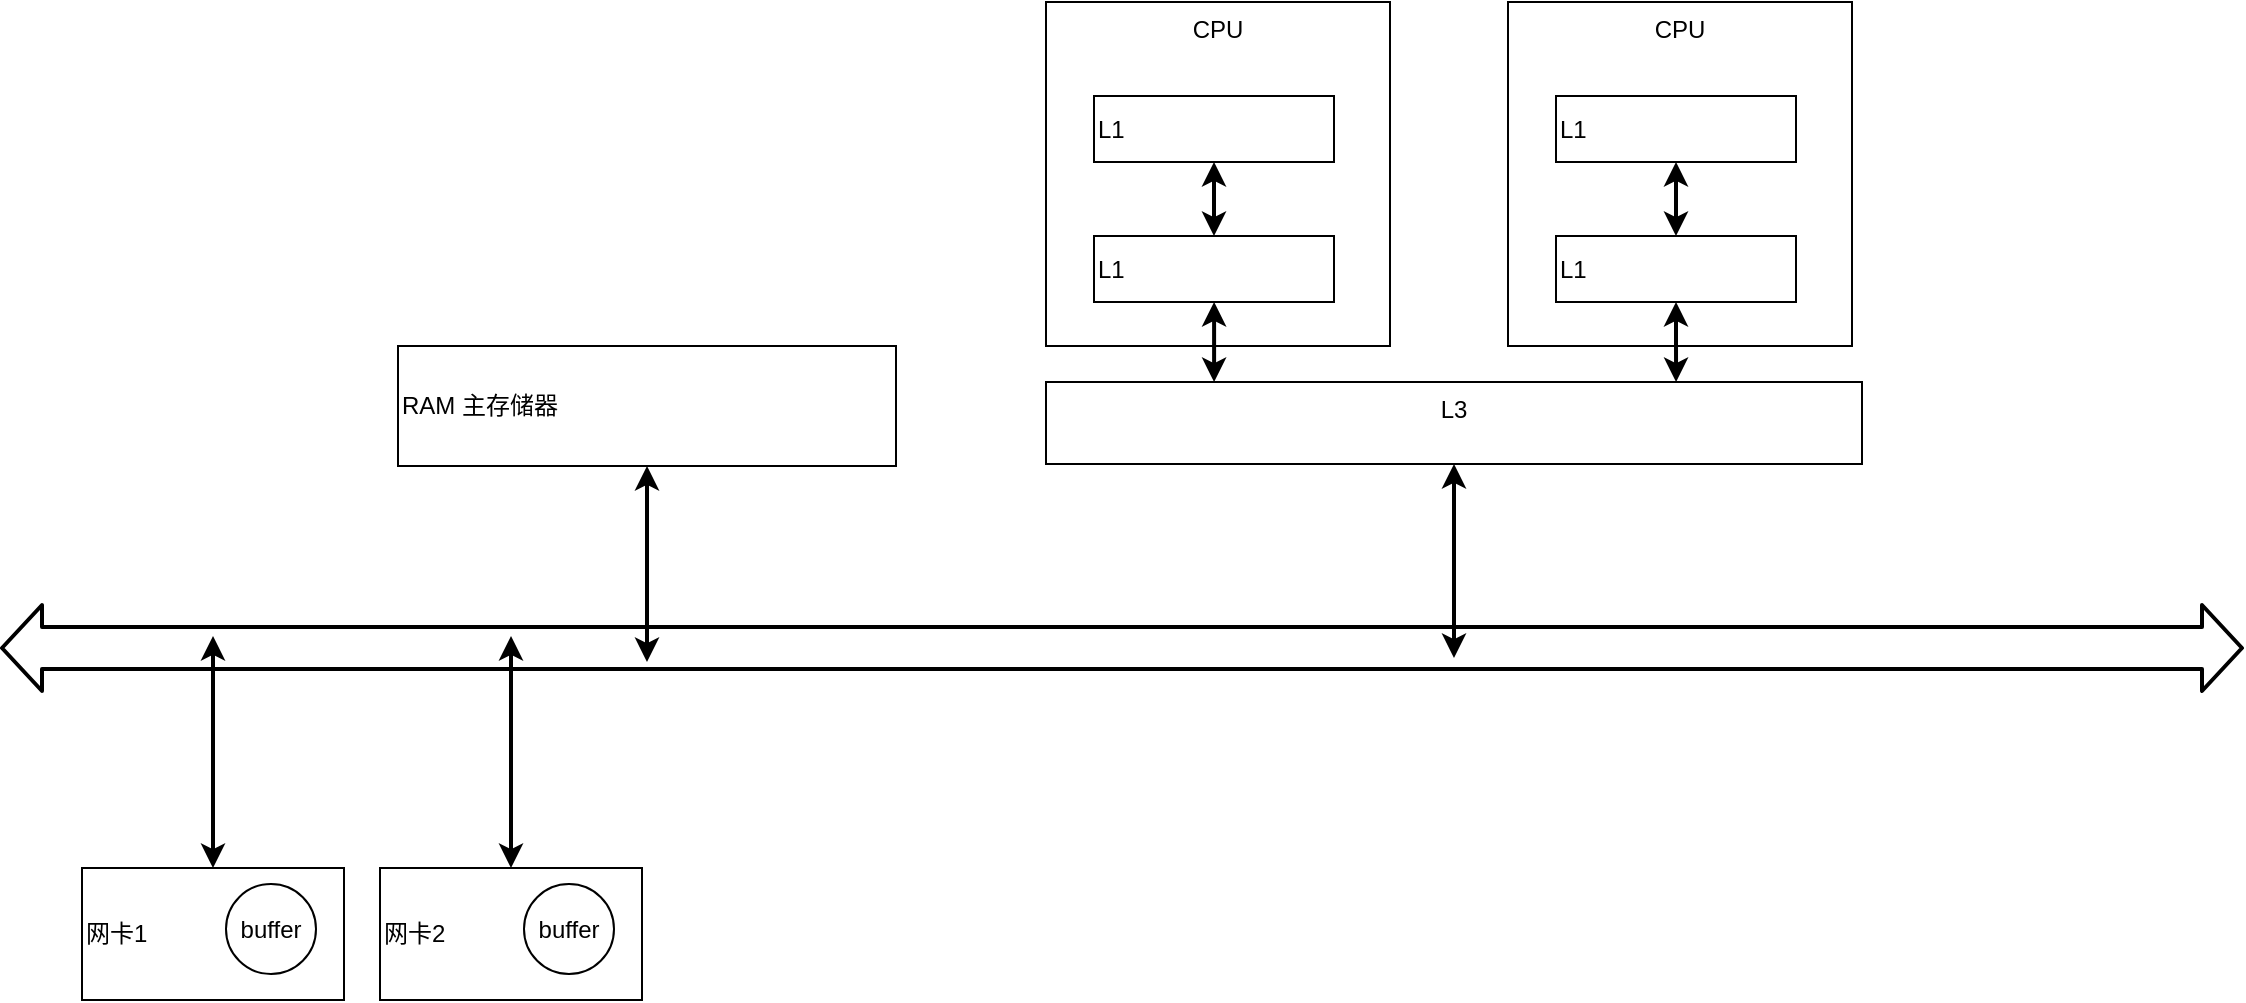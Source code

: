 <mxfile version="14.8.0" type="github">
  <diagram id="pJSdXZW5RLaHWPt-oxUb" name="第 1 页">
    <mxGraphModel dx="2253" dy="794" grid="0" gridSize="10" guides="1" tooltips="1" connect="1" arrows="1" fold="1" page="1" pageScale="1" pageWidth="827" pageHeight="1169" math="0" shadow="0">
      <root>
        <mxCell id="0" />
        <mxCell id="1" parent="0" />
        <mxCell id="ArmjkCHneCmOyYuBnzp7-1" value="" style="shape=flexArrow;endArrow=classic;startArrow=classic;html=1;width=20;strokeWidth=2;" edge="1" parent="1">
          <mxGeometry width="100" height="100" relative="1" as="geometry">
            <mxPoint x="-143" y="351" as="sourcePoint" />
            <mxPoint x="979" y="351" as="targetPoint" />
          </mxGeometry>
        </mxCell>
        <mxCell id="ArmjkCHneCmOyYuBnzp7-4" style="edgeStyle=orthogonalEdgeStyle;rounded=0;orthogonalLoop=1;jettySize=auto;html=1;strokeWidth=2;startArrow=classic;startFill=1;" edge="1" parent="1" source="ArmjkCHneCmOyYuBnzp7-2">
          <mxGeometry relative="1" as="geometry">
            <mxPoint x="-36.5" y="345" as="targetPoint" />
          </mxGeometry>
        </mxCell>
        <mxCell id="ArmjkCHneCmOyYuBnzp7-2" value="网卡1" style="rounded=0;whiteSpace=wrap;html=1;align=left;" vertex="1" parent="1">
          <mxGeometry x="-102" y="461" width="131" height="66" as="geometry" />
        </mxCell>
        <mxCell id="ArmjkCHneCmOyYuBnzp7-3" value="buffer" style="ellipse;whiteSpace=wrap;html=1;aspect=fixed;" vertex="1" parent="1">
          <mxGeometry x="-30" y="469" width="45" height="45" as="geometry" />
        </mxCell>
        <mxCell id="ArmjkCHneCmOyYuBnzp7-6" style="edgeStyle=orthogonalEdgeStyle;rounded=0;orthogonalLoop=1;jettySize=auto;html=1;strokeWidth=2;startArrow=classic;startFill=1;" edge="1" parent="1" source="ArmjkCHneCmOyYuBnzp7-5">
          <mxGeometry relative="1" as="geometry">
            <mxPoint x="180.5" y="358" as="targetPoint" />
          </mxGeometry>
        </mxCell>
        <mxCell id="ArmjkCHneCmOyYuBnzp7-5" value="RAM 主存储器" style="rounded=0;whiteSpace=wrap;html=1;align=left;" vertex="1" parent="1">
          <mxGeometry x="56" y="200" width="249" height="60" as="geometry" />
        </mxCell>
        <mxCell id="ArmjkCHneCmOyYuBnzp7-7" value="CPU" style="whiteSpace=wrap;html=1;aspect=fixed;align=center;verticalAlign=top;" vertex="1" parent="1">
          <mxGeometry x="380" y="28" width="172" height="172" as="geometry" />
        </mxCell>
        <mxCell id="ArmjkCHneCmOyYuBnzp7-8" style="edgeStyle=orthogonalEdgeStyle;rounded=0;orthogonalLoop=1;jettySize=auto;html=1;strokeWidth=2;startArrow=classic;startFill=1;" edge="1" parent="1" source="ArmjkCHneCmOyYuBnzp7-9">
          <mxGeometry relative="1" as="geometry">
            <mxPoint x="112.5" y="345" as="targetPoint" />
          </mxGeometry>
        </mxCell>
        <mxCell id="ArmjkCHneCmOyYuBnzp7-9" value="网卡2" style="rounded=0;whiteSpace=wrap;html=1;align=left;" vertex="1" parent="1">
          <mxGeometry x="47" y="461" width="131" height="66" as="geometry" />
        </mxCell>
        <mxCell id="ArmjkCHneCmOyYuBnzp7-10" value="buffer" style="ellipse;whiteSpace=wrap;html=1;aspect=fixed;" vertex="1" parent="1">
          <mxGeometry x="119" y="469" width="45" height="45" as="geometry" />
        </mxCell>
        <mxCell id="ArmjkCHneCmOyYuBnzp7-14" style="edgeStyle=orthogonalEdgeStyle;rounded=0;orthogonalLoop=1;jettySize=auto;html=1;entryX=0.5;entryY=0;entryDx=0;entryDy=0;startArrow=classic;startFill=1;strokeWidth=2;" edge="1" parent="1" source="ArmjkCHneCmOyYuBnzp7-11" target="ArmjkCHneCmOyYuBnzp7-13">
          <mxGeometry relative="1" as="geometry" />
        </mxCell>
        <mxCell id="ArmjkCHneCmOyYuBnzp7-11" value="L1" style="rounded=0;whiteSpace=wrap;html=1;align=left;" vertex="1" parent="1">
          <mxGeometry x="404" y="75" width="120" height="33" as="geometry" />
        </mxCell>
        <mxCell id="ArmjkCHneCmOyYuBnzp7-21" style="edgeStyle=orthogonalEdgeStyle;rounded=0;orthogonalLoop=1;jettySize=auto;html=1;entryX=0.206;entryY=0;entryDx=0;entryDy=0;entryPerimeter=0;startArrow=classic;startFill=1;strokeWidth=2;" edge="1" parent="1" source="ArmjkCHneCmOyYuBnzp7-13" target="ArmjkCHneCmOyYuBnzp7-15">
          <mxGeometry relative="1" as="geometry" />
        </mxCell>
        <mxCell id="ArmjkCHneCmOyYuBnzp7-13" value="L1" style="rounded=0;whiteSpace=wrap;html=1;align=left;" vertex="1" parent="1">
          <mxGeometry x="404" y="145" width="120" height="33" as="geometry" />
        </mxCell>
        <mxCell id="ArmjkCHneCmOyYuBnzp7-27" style="edgeStyle=orthogonalEdgeStyle;rounded=0;orthogonalLoop=1;jettySize=auto;html=1;startArrow=classic;startFill=1;strokeWidth=2;" edge="1" parent="1" source="ArmjkCHneCmOyYuBnzp7-15">
          <mxGeometry relative="1" as="geometry">
            <mxPoint x="584" y="356" as="targetPoint" />
          </mxGeometry>
        </mxCell>
        <mxCell id="ArmjkCHneCmOyYuBnzp7-15" value="L3" style="rounded=0;whiteSpace=wrap;html=1;align=center;verticalAlign=top;" vertex="1" parent="1">
          <mxGeometry x="380" y="218" width="408" height="41" as="geometry" />
        </mxCell>
        <mxCell id="ArmjkCHneCmOyYuBnzp7-22" value="CPU" style="whiteSpace=wrap;html=1;aspect=fixed;align=center;verticalAlign=top;" vertex="1" parent="1">
          <mxGeometry x="611" y="28" width="172" height="172" as="geometry" />
        </mxCell>
        <mxCell id="ArmjkCHneCmOyYuBnzp7-23" style="edgeStyle=orthogonalEdgeStyle;rounded=0;orthogonalLoop=1;jettySize=auto;html=1;entryX=0.5;entryY=0;entryDx=0;entryDy=0;startArrow=classic;startFill=1;strokeWidth=2;" edge="1" parent="1" source="ArmjkCHneCmOyYuBnzp7-24" target="ArmjkCHneCmOyYuBnzp7-26">
          <mxGeometry relative="1" as="geometry" />
        </mxCell>
        <mxCell id="ArmjkCHneCmOyYuBnzp7-24" value="L1" style="rounded=0;whiteSpace=wrap;html=1;align=left;" vertex="1" parent="1">
          <mxGeometry x="635" y="75" width="120" height="33" as="geometry" />
        </mxCell>
        <mxCell id="ArmjkCHneCmOyYuBnzp7-25" style="edgeStyle=orthogonalEdgeStyle;rounded=0;orthogonalLoop=1;jettySize=auto;html=1;entryX=0.206;entryY=0;entryDx=0;entryDy=0;entryPerimeter=0;startArrow=classic;startFill=1;strokeWidth=2;" edge="1" parent="1" source="ArmjkCHneCmOyYuBnzp7-26">
          <mxGeometry relative="1" as="geometry">
            <mxPoint x="695.048" y="218" as="targetPoint" />
          </mxGeometry>
        </mxCell>
        <mxCell id="ArmjkCHneCmOyYuBnzp7-26" value="L1" style="rounded=0;whiteSpace=wrap;html=1;align=left;" vertex="1" parent="1">
          <mxGeometry x="635" y="145" width="120" height="33" as="geometry" />
        </mxCell>
      </root>
    </mxGraphModel>
  </diagram>
</mxfile>
